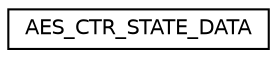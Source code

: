 digraph "Graphical Class Hierarchy"
{
  edge [fontname="Helvetica",fontsize="10",labelfontname="Helvetica",labelfontsize="10"];
  node [fontname="Helvetica",fontsize="10",shape=record];
  rankdir="LR";
  Node1 [label="AES_CTR_STATE_DATA",height=0.2,width=0.4,color="black", fillcolor="white", style="filled",URL="$struct_a_e_s___c_t_r___s_t_a_t_e___d_a_t_a.html"];
}
